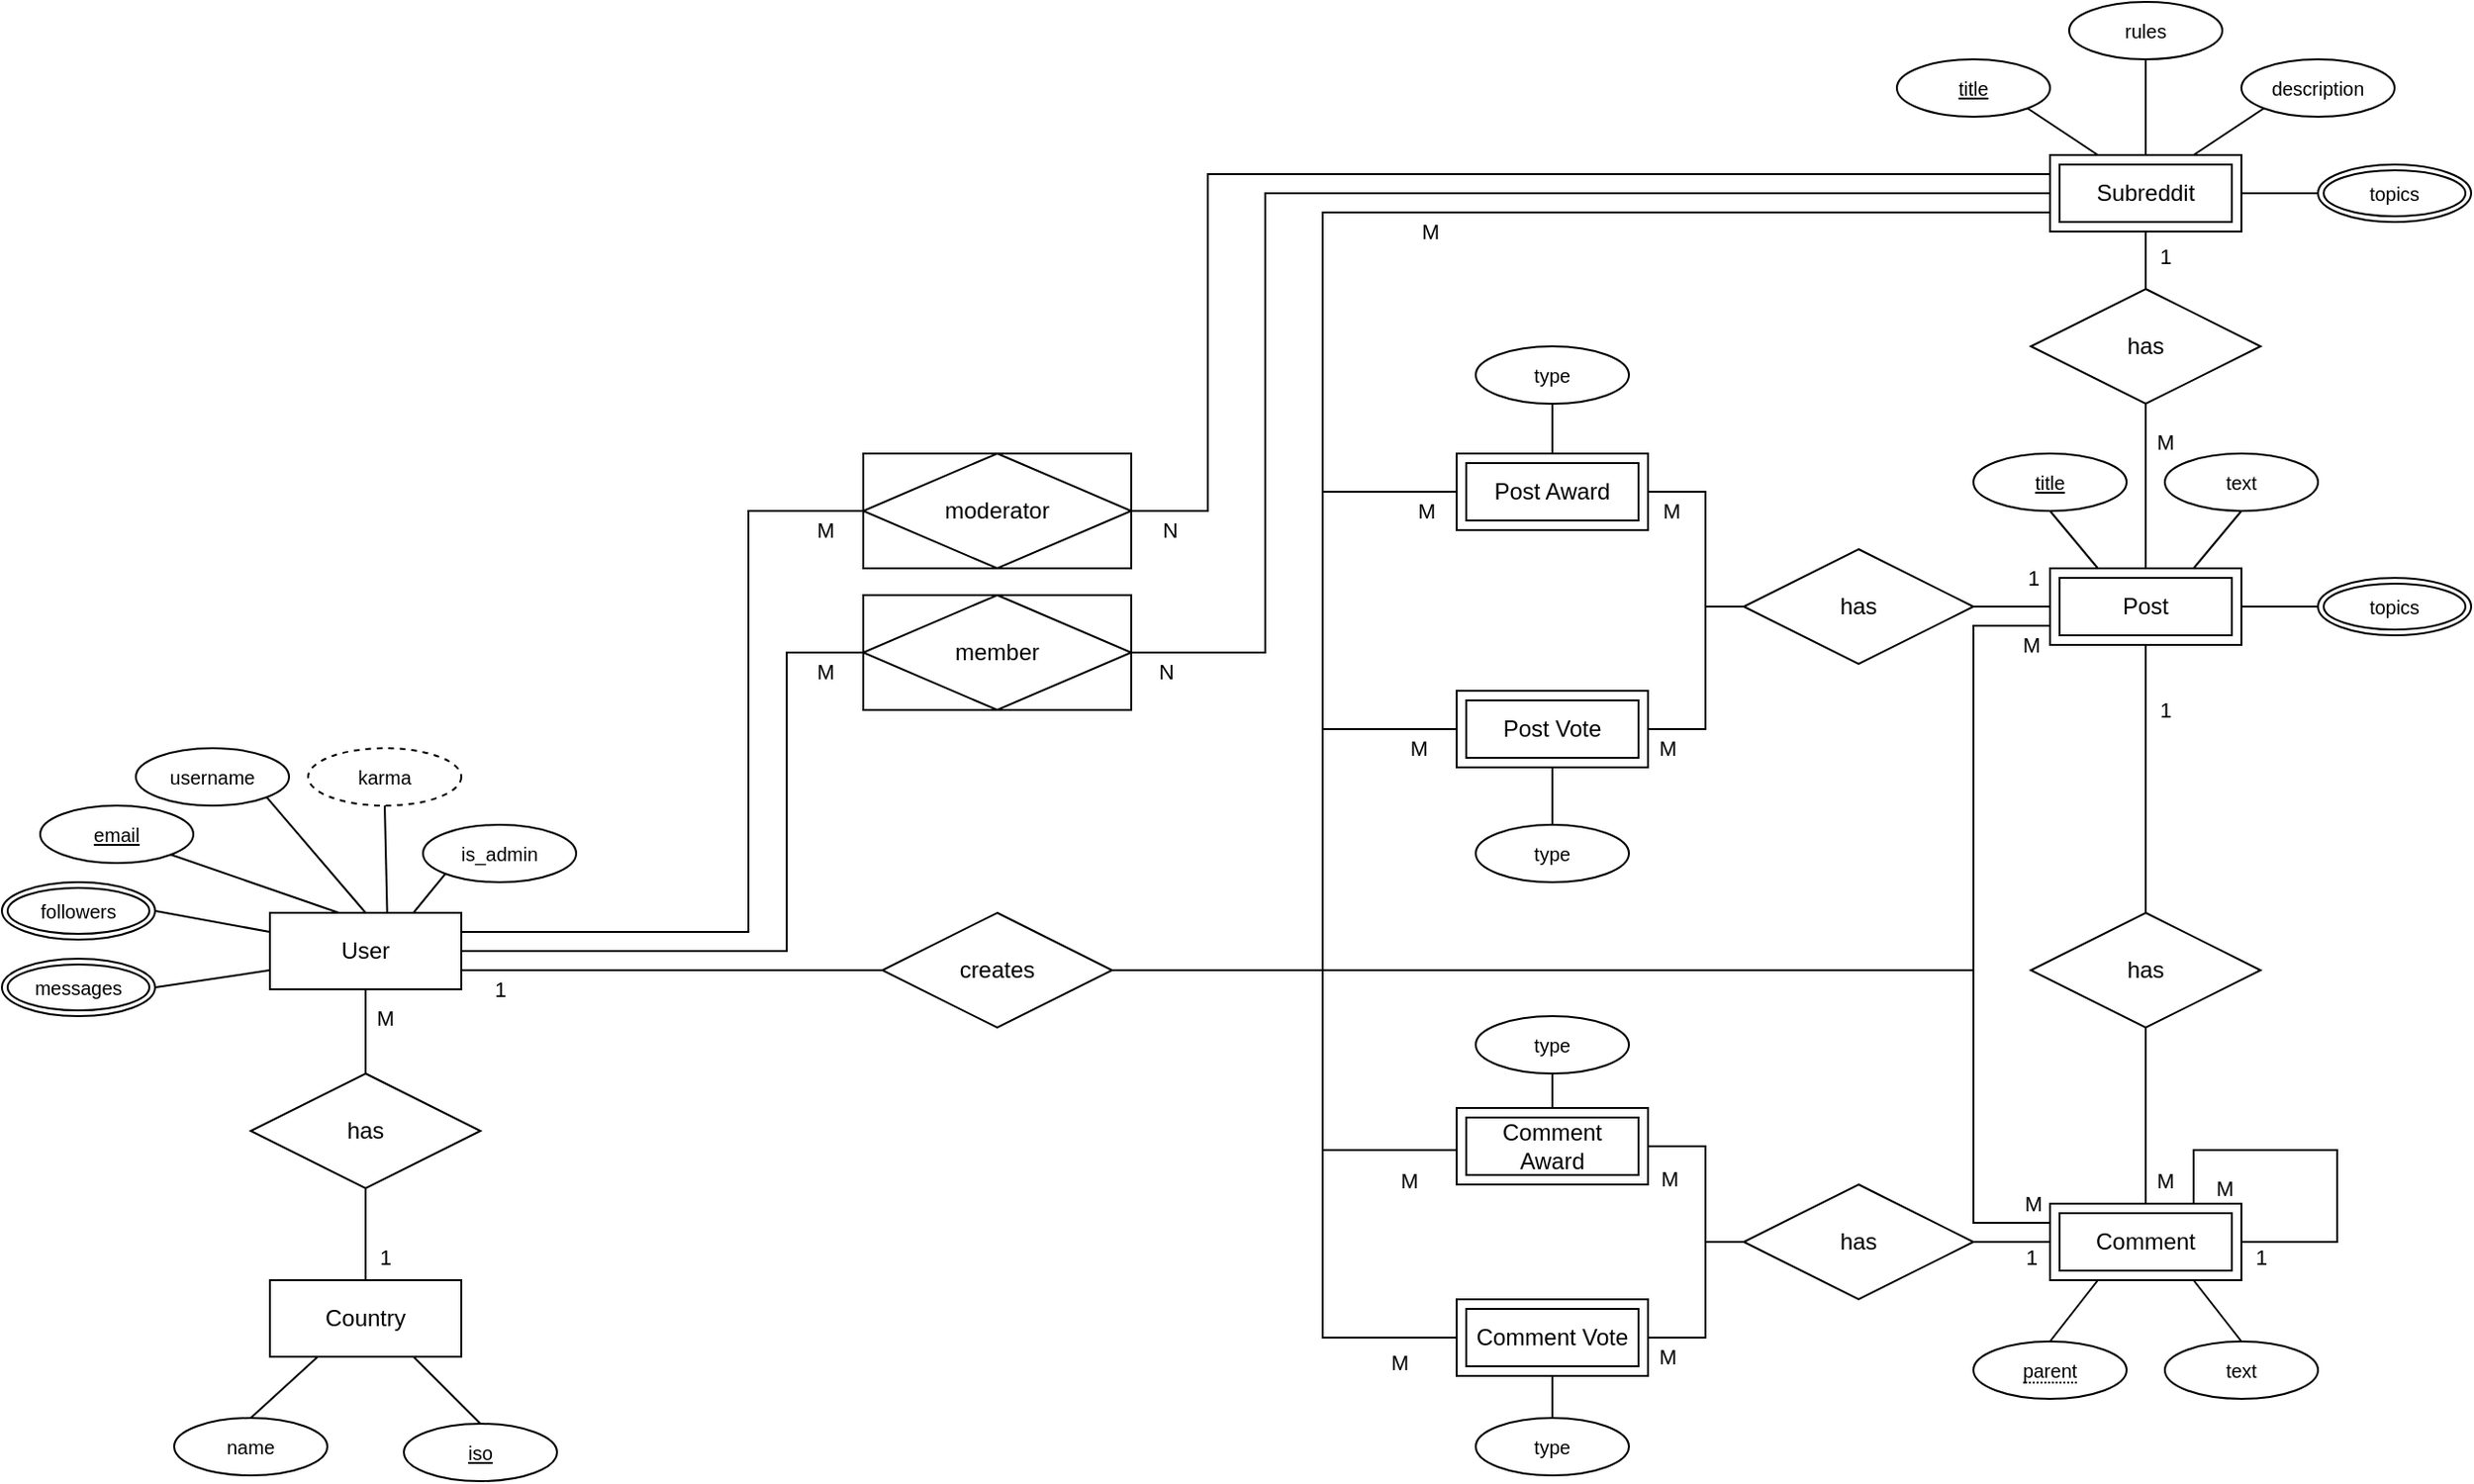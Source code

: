 <mxfile version="24.9.2">
  <diagram name="Page-1" id="kqgyd1lwkAWvsz2g3kPK">
    <mxGraphModel grid="1" page="1" gridSize="10" guides="1" tooltips="1" connect="1" arrows="1" fold="1" pageScale="1" pageWidth="850" pageHeight="1100" math="0" shadow="0">
      <root>
        <mxCell id="0" />
        <mxCell id="1" parent="0" />
        <mxCell id="3T2Dmv6GAxnCzhkbNNIt-1" value="&lt;font style=&quot;font-size: 10px;&quot;&gt;email&lt;/font&gt;" style="ellipse;whiteSpace=wrap;html=1;align=center;fontStyle=4;" vertex="1" parent="1">
          <mxGeometry x="-255" y="550" width="80" height="30" as="geometry" />
        </mxCell>
        <mxCell id="3T2Dmv6GAxnCzhkbNNIt-2" value="&lt;font style=&quot;font-size: 10px;&quot;&gt;username&lt;/font&gt;" style="ellipse;whiteSpace=wrap;html=1;align=center;" vertex="1" parent="1">
          <mxGeometry x="-205" y="520" width="80" height="30" as="geometry" />
        </mxCell>
        <mxCell id="3T2Dmv6GAxnCzhkbNNIt-3" value="&lt;font style=&quot;font-size: 10px;&quot;&gt;followers&lt;/font&gt;" style="ellipse;shape=doubleEllipse;margin=3;whiteSpace=wrap;html=1;align=center;" vertex="1" parent="1">
          <mxGeometry x="-275" y="590" width="80" height="30" as="geometry" />
        </mxCell>
        <mxCell id="3T2Dmv6GAxnCzhkbNNIt-4" value="&lt;font style=&quot;font-size: 10px;&quot;&gt;messages&lt;/font&gt;" style="ellipse;shape=doubleEllipse;margin=3;whiteSpace=wrap;html=1;align=center;" vertex="1" parent="1">
          <mxGeometry x="-275" y="630" width="80" height="30" as="geometry" />
        </mxCell>
        <mxCell id="3T2Dmv6GAxnCzhkbNNIt-5" style="edgeStyle=orthogonalEdgeStyle;rounded=0;orthogonalLoop=1;jettySize=auto;html=1;exitX=1;exitY=0.75;exitDx=0;exitDy=0;entryX=0;entryY=0.5;entryDx=0;entryDy=0;endArrow=none;endFill=0;" edge="1" parent="1" source="3T2Dmv6GAxnCzhkbNNIt-11" target="3T2Dmv6GAxnCzhkbNNIt-57">
          <mxGeometry relative="1" as="geometry" />
        </mxCell>
        <mxCell id="3T2Dmv6GAxnCzhkbNNIt-6" value="1" style="edgeLabel;html=1;align=center;verticalAlign=middle;resizable=0;points=[];" connectable="0" vertex="1" parent="3T2Dmv6GAxnCzhkbNNIt-5">
          <mxGeometry x="-0.367" y="2" relative="1" as="geometry">
            <mxPoint x="-50" y="12" as="offset" />
          </mxGeometry>
        </mxCell>
        <mxCell id="3T2Dmv6GAxnCzhkbNNIt-7" style="edgeStyle=orthogonalEdgeStyle;rounded=0;orthogonalLoop=1;jettySize=auto;html=1;entryX=0;entryY=0.5;entryDx=0;entryDy=0;endArrow=none;endFill=0;exitX=1;exitY=0.5;exitDx=0;exitDy=0;" edge="1" parent="1" source="3T2Dmv6GAxnCzhkbNNIt-11" target="3T2Dmv6GAxnCzhkbNNIt-39">
          <mxGeometry relative="1" as="geometry">
            <mxPoint x="5" y="626" as="sourcePoint" />
            <Array as="points">
              <mxPoint x="135" y="626" />
              <mxPoint x="135" y="470" />
            </Array>
          </mxGeometry>
        </mxCell>
        <mxCell id="3T2Dmv6GAxnCzhkbNNIt-8" value="М" style="edgeLabel;html=1;align=center;verticalAlign=middle;resizable=0;points=[];" connectable="0" vertex="1" parent="3T2Dmv6GAxnCzhkbNNIt-7">
          <mxGeometry x="0.881" y="1" relative="1" as="geometry">
            <mxPoint x="2" y="11" as="offset" />
          </mxGeometry>
        </mxCell>
        <mxCell id="3T2Dmv6GAxnCzhkbNNIt-9" style="edgeStyle=orthogonalEdgeStyle;rounded=0;orthogonalLoop=1;jettySize=auto;html=1;entryX=0;entryY=0.5;entryDx=0;entryDy=0;exitX=1;exitY=0.25;exitDx=0;exitDy=0;endArrow=none;endFill=0;" edge="1" parent="1" source="3T2Dmv6GAxnCzhkbNNIt-11" target="3T2Dmv6GAxnCzhkbNNIt-63">
          <mxGeometry relative="1" as="geometry">
            <mxPoint x="-5" y="620" as="sourcePoint" />
            <Array as="points">
              <mxPoint x="115" y="616" />
              <mxPoint x="115" y="396" />
            </Array>
          </mxGeometry>
        </mxCell>
        <mxCell id="3T2Dmv6GAxnCzhkbNNIt-10" value="М" style="edgeLabel;html=1;align=center;verticalAlign=middle;resizable=0;points=[];" connectable="0" vertex="1" parent="3T2Dmv6GAxnCzhkbNNIt-9">
          <mxGeometry x="0.886" y="3" relative="1" as="geometry">
            <mxPoint x="4" y="13" as="offset" />
          </mxGeometry>
        </mxCell>
        <mxCell id="3T2Dmv6GAxnCzhkbNNIt-11" value="User" style="whiteSpace=wrap;html=1;align=center;" vertex="1" parent="1">
          <mxGeometry x="-135" y="606" width="100" height="40" as="geometry" />
        </mxCell>
        <mxCell id="3T2Dmv6GAxnCzhkbNNIt-12" value="Subreddit" style="shape=ext;margin=3;double=1;whiteSpace=wrap;html=1;align=center;" vertex="1" parent="1">
          <mxGeometry x="795" y="210" width="100" height="40" as="geometry" />
        </mxCell>
        <mxCell id="3T2Dmv6GAxnCzhkbNNIt-13" style="edgeStyle=orthogonalEdgeStyle;rounded=0;orthogonalLoop=1;jettySize=auto;html=1;exitX=0.5;exitY=0;exitDx=0;exitDy=0;entryX=0.5;entryY=1;entryDx=0;entryDy=0;endArrow=none;endFill=0;" edge="1" parent="1" source="3T2Dmv6GAxnCzhkbNNIt-60" target="3T2Dmv6GAxnCzhkbNNIt-12">
          <mxGeometry relative="1" as="geometry" />
        </mxCell>
        <mxCell id="3T2Dmv6GAxnCzhkbNNIt-14" value="1" style="edgeLabel;html=1;align=center;verticalAlign=middle;resizable=0;points=[];" connectable="0" vertex="1" parent="3T2Dmv6GAxnCzhkbNNIt-13">
          <mxGeometry x="0.177" y="-1" relative="1" as="geometry">
            <mxPoint x="9" as="offset" />
          </mxGeometry>
        </mxCell>
        <mxCell id="3T2Dmv6GAxnCzhkbNNIt-15" value="Post" style="shape=ext;margin=3;double=1;whiteSpace=wrap;html=1;align=center;" vertex="1" parent="1">
          <mxGeometry x="795" y="426" width="100" height="40" as="geometry" />
        </mxCell>
        <mxCell id="3T2Dmv6GAxnCzhkbNNIt-16" style="edgeStyle=orthogonalEdgeStyle;rounded=0;orthogonalLoop=1;jettySize=auto;html=1;exitX=0.5;exitY=0;exitDx=0;exitDy=0;entryX=0.5;entryY=1;entryDx=0;entryDy=0;endArrow=none;endFill=0;" edge="1" parent="1" source="3T2Dmv6GAxnCzhkbNNIt-42" target="3T2Dmv6GAxnCzhkbNNIt-15">
          <mxGeometry relative="1" as="geometry" />
        </mxCell>
        <mxCell id="3T2Dmv6GAxnCzhkbNNIt-17" value="1" style="edgeLabel;html=1;align=center;verticalAlign=middle;resizable=0;points=[];" connectable="0" vertex="1" parent="3T2Dmv6GAxnCzhkbNNIt-16">
          <mxGeometry x="0.156" y="-2" relative="1" as="geometry">
            <mxPoint x="8" y="-25" as="offset" />
          </mxGeometry>
        </mxCell>
        <mxCell id="3T2Dmv6GAxnCzhkbNNIt-18" value="Comment" style="shape=ext;margin=3;double=1;whiteSpace=wrap;html=1;align=center;" vertex="1" parent="1">
          <mxGeometry x="795" y="758" width="100" height="40" as="geometry" />
        </mxCell>
        <mxCell id="3T2Dmv6GAxnCzhkbNNIt-19" value="" style="endArrow=none;html=1;rounded=0;exitX=1;exitY=1;exitDx=0;exitDy=0;entryX=0.5;entryY=0;entryDx=0;entryDy=0;" edge="1" parent="1" source="3T2Dmv6GAxnCzhkbNNIt-2" target="3T2Dmv6GAxnCzhkbNNIt-11">
          <mxGeometry relative="1" as="geometry">
            <mxPoint x="-295" y="630" as="sourcePoint" />
            <mxPoint x="-135" y="630" as="targetPoint" />
          </mxGeometry>
        </mxCell>
        <mxCell id="3T2Dmv6GAxnCzhkbNNIt-20" value="" style="endArrow=none;html=1;rounded=0;exitX=1;exitY=1;exitDx=0;exitDy=0;entryX=0.36;entryY=0;entryDx=0;entryDy=0;entryPerimeter=0;" edge="1" parent="1" source="3T2Dmv6GAxnCzhkbNNIt-1" target="3T2Dmv6GAxnCzhkbNNIt-11">
          <mxGeometry relative="1" as="geometry">
            <mxPoint x="-315" y="690" as="sourcePoint" />
            <mxPoint x="-155" y="690" as="targetPoint" />
          </mxGeometry>
        </mxCell>
        <mxCell id="3T2Dmv6GAxnCzhkbNNIt-21" value="" style="endArrow=none;html=1;rounded=0;exitX=0.5;exitY=1;exitDx=0;exitDy=0;entryX=0.613;entryY=0.012;entryDx=0;entryDy=0;entryPerimeter=0;" edge="1" parent="1" source="3T2Dmv6GAxnCzhkbNNIt-98" target="3T2Dmv6GAxnCzhkbNNIt-11">
          <mxGeometry relative="1" as="geometry">
            <mxPoint x="-13.776" y="535.419" as="sourcePoint" />
            <mxPoint x="-185" y="730" as="targetPoint" />
          </mxGeometry>
        </mxCell>
        <mxCell id="3T2Dmv6GAxnCzhkbNNIt-22" value="" style="endArrow=none;html=1;rounded=0;exitX=1;exitY=0.5;exitDx=0;exitDy=0;entryX=0;entryY=0.75;entryDx=0;entryDy=0;" edge="1" parent="1" source="3T2Dmv6GAxnCzhkbNNIt-4" target="3T2Dmv6GAxnCzhkbNNIt-11">
          <mxGeometry relative="1" as="geometry">
            <mxPoint x="-455" y="710" as="sourcePoint" />
            <mxPoint x="-295" y="710" as="targetPoint" />
          </mxGeometry>
        </mxCell>
        <mxCell id="3T2Dmv6GAxnCzhkbNNIt-23" value="" style="endArrow=none;html=1;rounded=0;exitX=0;exitY=0.25;exitDx=0;exitDy=0;entryX=1;entryY=0.5;entryDx=0;entryDy=0;" edge="1" parent="1" source="3T2Dmv6GAxnCzhkbNNIt-11" target="3T2Dmv6GAxnCzhkbNNIt-3">
          <mxGeometry relative="1" as="geometry">
            <mxPoint x="-345" y="805" as="sourcePoint" />
            <mxPoint x="-185" y="805" as="targetPoint" />
          </mxGeometry>
        </mxCell>
        <mxCell id="3T2Dmv6GAxnCzhkbNNIt-24" value="&lt;font style=&quot;font-size: 10px;&quot;&gt;&lt;u&gt;title&lt;/u&gt;&lt;/font&gt;" style="ellipse;whiteSpace=wrap;html=1;align=center;" vertex="1" parent="1">
          <mxGeometry x="715" y="160" width="80" height="30" as="geometry" />
        </mxCell>
        <mxCell id="3T2Dmv6GAxnCzhkbNNIt-25" value="" style="endArrow=none;html=1;rounded=0;exitX=1;exitY=1;exitDx=0;exitDy=0;entryX=0.25;entryY=0;entryDx=0;entryDy=0;" edge="1" parent="1" source="3T2Dmv6GAxnCzhkbNNIt-24" target="3T2Dmv6GAxnCzhkbNNIt-12">
          <mxGeometry relative="1" as="geometry">
            <mxPoint x="605" y="420" as="sourcePoint" />
            <mxPoint x="765" y="420" as="targetPoint" />
          </mxGeometry>
        </mxCell>
        <mxCell id="3T2Dmv6GAxnCzhkbNNIt-26" value="&lt;font style=&quot;font-size: 10px;&quot;&gt;description&lt;/font&gt;" style="ellipse;whiteSpace=wrap;html=1;align=center;" vertex="1" parent="1">
          <mxGeometry x="895" y="160" width="80" height="30" as="geometry" />
        </mxCell>
        <mxCell id="3T2Dmv6GAxnCzhkbNNIt-27" value="" style="endArrow=none;html=1;rounded=0;exitX=0;exitY=1;exitDx=0;exitDy=0;entryX=0.75;entryY=0;entryDx=0;entryDy=0;" edge="1" parent="1" source="3T2Dmv6GAxnCzhkbNNIt-26" target="3T2Dmv6GAxnCzhkbNNIt-12">
          <mxGeometry relative="1" as="geometry">
            <mxPoint x="605" y="420" as="sourcePoint" />
            <mxPoint x="865" y="200" as="targetPoint" />
          </mxGeometry>
        </mxCell>
        <mxCell id="3T2Dmv6GAxnCzhkbNNIt-28" value="&lt;font style=&quot;font-size: 10px;&quot;&gt;rules&lt;/font&gt;" style="ellipse;whiteSpace=wrap;html=1;align=center;" vertex="1" parent="1">
          <mxGeometry x="805" y="130" width="80" height="30" as="geometry" />
        </mxCell>
        <mxCell id="3T2Dmv6GAxnCzhkbNNIt-29" value="" style="endArrow=none;html=1;rounded=0;exitX=0.5;exitY=1;exitDx=0;exitDy=0;entryX=0.5;entryY=0;entryDx=0;entryDy=0;" edge="1" parent="1" source="3T2Dmv6GAxnCzhkbNNIt-28" target="3T2Dmv6GAxnCzhkbNNIt-12">
          <mxGeometry relative="1" as="geometry">
            <mxPoint x="605" y="420" as="sourcePoint" />
            <mxPoint x="765" y="420" as="targetPoint" />
          </mxGeometry>
        </mxCell>
        <mxCell id="3T2Dmv6GAxnCzhkbNNIt-30" value="&lt;font style=&quot;font-size: 10px;&quot;&gt;topics&lt;/font&gt;" style="ellipse;shape=doubleEllipse;margin=3;whiteSpace=wrap;html=1;align=center;" vertex="1" parent="1">
          <mxGeometry x="935" y="215" width="80" height="30" as="geometry" />
        </mxCell>
        <mxCell id="3T2Dmv6GAxnCzhkbNNIt-31" value="" style="endArrow=none;html=1;rounded=0;exitX=0;exitY=0.5;exitDx=0;exitDy=0;entryX=1;entryY=0.5;entryDx=0;entryDy=0;" edge="1" parent="1" source="3T2Dmv6GAxnCzhkbNNIt-30" target="3T2Dmv6GAxnCzhkbNNIt-12">
          <mxGeometry relative="1" as="geometry">
            <mxPoint x="925" y="140" as="sourcePoint" />
            <mxPoint x="880" y="220" as="targetPoint" />
          </mxGeometry>
        </mxCell>
        <mxCell id="3T2Dmv6GAxnCzhkbNNIt-32" value="&lt;font style=&quot;font-size: 10px;&quot;&gt;topics&lt;/font&gt;" style="ellipse;shape=doubleEllipse;margin=3;whiteSpace=wrap;html=1;align=center;" vertex="1" parent="1">
          <mxGeometry x="935" y="431" width="80" height="30" as="geometry" />
        </mxCell>
        <mxCell id="3T2Dmv6GAxnCzhkbNNIt-33" value="&lt;font style=&quot;font-size: 10px;&quot;&gt;&lt;u&gt;title&lt;/u&gt;&lt;/font&gt;" style="ellipse;whiteSpace=wrap;html=1;align=center;" vertex="1" parent="1">
          <mxGeometry x="755" y="366" width="80" height="30" as="geometry" />
        </mxCell>
        <mxCell id="3T2Dmv6GAxnCzhkbNNIt-34" value="&lt;font style=&quot;font-size: 10px;&quot;&gt;text&lt;/font&gt;" style="ellipse;whiteSpace=wrap;html=1;align=center;" vertex="1" parent="1">
          <mxGeometry x="855" y="366" width="80" height="30" as="geometry" />
        </mxCell>
        <mxCell id="3T2Dmv6GAxnCzhkbNNIt-35" value="" style="endArrow=none;html=1;rounded=0;exitX=0.25;exitY=0;exitDx=0;exitDy=0;entryX=0.5;entryY=1;entryDx=0;entryDy=0;" edge="1" parent="1" source="3T2Dmv6GAxnCzhkbNNIt-15" target="3T2Dmv6GAxnCzhkbNNIt-33">
          <mxGeometry relative="1" as="geometry">
            <mxPoint x="355" y="340" as="sourcePoint" />
            <mxPoint x="785" y="410" as="targetPoint" />
          </mxGeometry>
        </mxCell>
        <mxCell id="3T2Dmv6GAxnCzhkbNNIt-36" value="" style="endArrow=none;html=1;rounded=0;exitX=0.5;exitY=1;exitDx=0;exitDy=0;entryX=0.75;entryY=0;entryDx=0;entryDy=0;" edge="1" parent="1" source="3T2Dmv6GAxnCzhkbNNIt-34" target="3T2Dmv6GAxnCzhkbNNIt-15">
          <mxGeometry relative="1" as="geometry">
            <mxPoint x="635" y="430" as="sourcePoint" />
            <mxPoint x="1005" y="460" as="targetPoint" />
          </mxGeometry>
        </mxCell>
        <mxCell id="3T2Dmv6GAxnCzhkbNNIt-37" style="edgeStyle=orthogonalEdgeStyle;rounded=0;orthogonalLoop=1;jettySize=auto;html=1;exitX=1;exitY=0.5;exitDx=0;exitDy=0;entryX=0;entryY=0.5;entryDx=0;entryDy=0;endArrow=none;endFill=0;" edge="1" parent="1" source="3T2Dmv6GAxnCzhkbNNIt-39" target="3T2Dmv6GAxnCzhkbNNIt-12">
          <mxGeometry relative="1" as="geometry">
            <Array as="points">
              <mxPoint x="385" y="470" />
              <mxPoint x="385" y="230" />
            </Array>
          </mxGeometry>
        </mxCell>
        <mxCell id="3T2Dmv6GAxnCzhkbNNIt-38" value="N" style="edgeLabel;html=1;align=center;verticalAlign=middle;resizable=0;points=[];" connectable="0" vertex="1" parent="3T2Dmv6GAxnCzhkbNNIt-37">
          <mxGeometry x="-0.951" y="2" relative="1" as="geometry">
            <mxPoint y="12" as="offset" />
          </mxGeometry>
        </mxCell>
        <mxCell id="3T2Dmv6GAxnCzhkbNNIt-39" value="member" style="shape=associativeEntity;whiteSpace=wrap;html=1;align=center;" vertex="1" parent="1">
          <mxGeometry x="175" y="440" width="140" height="60" as="geometry" />
        </mxCell>
        <mxCell id="3T2Dmv6GAxnCzhkbNNIt-40" style="edgeStyle=orthogonalEdgeStyle;rounded=0;orthogonalLoop=1;jettySize=auto;html=1;exitX=0.5;exitY=1;exitDx=0;exitDy=0;entryX=0.5;entryY=0;entryDx=0;entryDy=0;endArrow=none;endFill=0;" edge="1" parent="1" source="3T2Dmv6GAxnCzhkbNNIt-42" target="3T2Dmv6GAxnCzhkbNNIt-18">
          <mxGeometry relative="1" as="geometry" />
        </mxCell>
        <mxCell id="3T2Dmv6GAxnCzhkbNNIt-41" value="M" style="edgeLabel;html=1;align=center;verticalAlign=middle;resizable=0;points=[];" connectable="0" vertex="1" parent="3T2Dmv6GAxnCzhkbNNIt-40">
          <mxGeometry x="-0.075" y="-1" relative="1" as="geometry">
            <mxPoint x="11" y="37" as="offset" />
          </mxGeometry>
        </mxCell>
        <mxCell id="3T2Dmv6GAxnCzhkbNNIt-42" value="has" style="shape=rhombus;perimeter=rhombusPerimeter;whiteSpace=wrap;html=1;align=center;" vertex="1" parent="1">
          <mxGeometry x="785" y="606" width="120" height="60" as="geometry" />
        </mxCell>
        <mxCell id="3T2Dmv6GAxnCzhkbNNIt-43" style="edgeStyle=orthogonalEdgeStyle;rounded=0;orthogonalLoop=1;jettySize=auto;html=1;exitX=1;exitY=0.5;exitDx=0;exitDy=0;entryX=0;entryY=0.75;entryDx=0;entryDy=0;endArrow=none;endFill=0;" edge="1" parent="1" source="3T2Dmv6GAxnCzhkbNNIt-57" target="3T2Dmv6GAxnCzhkbNNIt-15">
          <mxGeometry relative="1" as="geometry">
            <mxPoint x="605" y="636" as="sourcePoint" />
            <Array as="points">
              <mxPoint x="755" y="636" />
              <mxPoint x="755" y="456" />
            </Array>
          </mxGeometry>
        </mxCell>
        <mxCell id="3T2Dmv6GAxnCzhkbNNIt-44" value="М" style="edgeLabel;html=1;align=center;verticalAlign=middle;resizable=0;points=[];" connectable="0" vertex="1" parent="3T2Dmv6GAxnCzhkbNNIt-43">
          <mxGeometry x="0.935" y="1" relative="1" as="geometry">
            <mxPoint x="12" y="11" as="offset" />
          </mxGeometry>
        </mxCell>
        <mxCell id="3T2Dmv6GAxnCzhkbNNIt-45" style="edgeStyle=orthogonalEdgeStyle;rounded=0;orthogonalLoop=1;jettySize=auto;html=1;exitX=1;exitY=0.5;exitDx=0;exitDy=0;entryX=0;entryY=0.75;entryDx=0;entryDy=0;endArrow=none;endFill=0;" edge="1" parent="1" source="3T2Dmv6GAxnCzhkbNNIt-57" target="3T2Dmv6GAxnCzhkbNNIt-12">
          <mxGeometry relative="1" as="geometry">
            <Array as="points">
              <mxPoint x="415" y="636" />
              <mxPoint x="415" y="240" />
            </Array>
          </mxGeometry>
        </mxCell>
        <mxCell id="3T2Dmv6GAxnCzhkbNNIt-46" value="М" style="edgeLabel;html=1;align=center;verticalAlign=middle;resizable=0;points=[];" connectable="0" vertex="1" parent="3T2Dmv6GAxnCzhkbNNIt-45">
          <mxGeometry x="0.269" y="-1" relative="1" as="geometry">
            <mxPoint y="9" as="offset" />
          </mxGeometry>
        </mxCell>
        <mxCell id="3T2Dmv6GAxnCzhkbNNIt-47" style="edgeStyle=orthogonalEdgeStyle;rounded=0;orthogonalLoop=1;jettySize=auto;html=1;exitX=1;exitY=0.5;exitDx=0;exitDy=0;entryX=0;entryY=0.5;entryDx=0;entryDy=0;endArrow=none;endFill=0;" edge="1" parent="1" source="3T2Dmv6GAxnCzhkbNNIt-57" target="3T2Dmv6GAxnCzhkbNNIt-66">
          <mxGeometry relative="1" as="geometry">
            <Array as="points">
              <mxPoint x="415" y="636" />
              <mxPoint x="415" y="510" />
            </Array>
          </mxGeometry>
        </mxCell>
        <mxCell id="3T2Dmv6GAxnCzhkbNNIt-48" value="M" style="edgeLabel;html=1;align=center;verticalAlign=middle;resizable=0;points=[];" connectable="0" vertex="1" parent="3T2Dmv6GAxnCzhkbNNIt-47">
          <mxGeometry x="0.851" y="2" relative="1" as="geometry">
            <mxPoint x="3" y="12" as="offset" />
          </mxGeometry>
        </mxCell>
        <mxCell id="3T2Dmv6GAxnCzhkbNNIt-49" style="edgeStyle=orthogonalEdgeStyle;rounded=0;orthogonalLoop=1;jettySize=auto;html=1;exitX=1;exitY=0.5;exitDx=0;exitDy=0;entryX=0;entryY=0.5;entryDx=0;entryDy=0;endArrow=none;endFill=0;" edge="1" parent="1" source="3T2Dmv6GAxnCzhkbNNIt-57" target="3T2Dmv6GAxnCzhkbNNIt-72">
          <mxGeometry relative="1" as="geometry">
            <Array as="points">
              <mxPoint x="415" y="636" />
              <mxPoint x="415" y="386" />
            </Array>
          </mxGeometry>
        </mxCell>
        <mxCell id="3T2Dmv6GAxnCzhkbNNIt-50" value="М" style="edgeLabel;html=1;align=center;verticalAlign=middle;resizable=0;points=[];" connectable="0" vertex="1" parent="3T2Dmv6GAxnCzhkbNNIt-49">
          <mxGeometry x="0.926" y="-2" relative="1" as="geometry">
            <mxPoint y="8" as="offset" />
          </mxGeometry>
        </mxCell>
        <mxCell id="3T2Dmv6GAxnCzhkbNNIt-51" style="edgeStyle=orthogonalEdgeStyle;rounded=0;orthogonalLoop=1;jettySize=auto;html=1;exitX=1;exitY=0.5;exitDx=0;exitDy=0;entryX=0;entryY=0.5;entryDx=0;entryDy=0;endArrow=none;endFill=0;" edge="1" parent="1" source="3T2Dmv6GAxnCzhkbNNIt-57" target="3T2Dmv6GAxnCzhkbNNIt-75">
          <mxGeometry relative="1" as="geometry">
            <Array as="points">
              <mxPoint x="415" y="636" />
              <mxPoint x="415" y="730" />
            </Array>
          </mxGeometry>
        </mxCell>
        <mxCell id="3T2Dmv6GAxnCzhkbNNIt-52" value="M" style="edgeLabel;html=1;align=center;verticalAlign=middle;resizable=0;points=[];" connectable="0" vertex="1" parent="3T2Dmv6GAxnCzhkbNNIt-51">
          <mxGeometry x="0.8" y="1" relative="1" as="geometry">
            <mxPoint y="17" as="offset" />
          </mxGeometry>
        </mxCell>
        <mxCell id="3T2Dmv6GAxnCzhkbNNIt-53" style="edgeStyle=orthogonalEdgeStyle;rounded=0;orthogonalLoop=1;jettySize=auto;html=1;exitX=1;exitY=0.5;exitDx=0;exitDy=0;entryX=0;entryY=0.5;entryDx=0;entryDy=0;endArrow=none;endFill=0;" edge="1" parent="1" source="3T2Dmv6GAxnCzhkbNNIt-57" target="3T2Dmv6GAxnCzhkbNNIt-69">
          <mxGeometry relative="1" as="geometry">
            <Array as="points">
              <mxPoint x="415" y="636" />
              <mxPoint x="415" y="828" />
            </Array>
          </mxGeometry>
        </mxCell>
        <mxCell id="3T2Dmv6GAxnCzhkbNNIt-54" value="M" style="edgeLabel;html=1;align=center;verticalAlign=middle;resizable=0;points=[];" connectable="0" vertex="1" parent="3T2Dmv6GAxnCzhkbNNIt-53">
          <mxGeometry x="0.818" y="-3" relative="1" as="geometry">
            <mxPoint x="4" y="10" as="offset" />
          </mxGeometry>
        </mxCell>
        <mxCell id="3T2Dmv6GAxnCzhkbNNIt-55" style="edgeStyle=orthogonalEdgeStyle;rounded=0;orthogonalLoop=1;jettySize=auto;html=1;exitX=1;exitY=0.5;exitDx=0;exitDy=0;entryX=0;entryY=0.25;entryDx=0;entryDy=0;endArrow=none;endFill=0;" edge="1" parent="1" source="3T2Dmv6GAxnCzhkbNNIt-57" target="3T2Dmv6GAxnCzhkbNNIt-18">
          <mxGeometry relative="1" as="geometry">
            <Array as="points">
              <mxPoint x="755" y="636" />
              <mxPoint x="755" y="768" />
            </Array>
          </mxGeometry>
        </mxCell>
        <mxCell id="3T2Dmv6GAxnCzhkbNNIt-56" value="М" style="edgeLabel;html=1;align=center;verticalAlign=middle;resizable=0;points=[];" connectable="0" vertex="1" parent="3T2Dmv6GAxnCzhkbNNIt-55">
          <mxGeometry x="0.957" y="2" relative="1" as="geometry">
            <mxPoint x="4" y="-8" as="offset" />
          </mxGeometry>
        </mxCell>
        <mxCell id="3T2Dmv6GAxnCzhkbNNIt-57" value="creates" style="shape=rhombus;perimeter=rhombusPerimeter;whiteSpace=wrap;html=1;align=center;" vertex="1" parent="1">
          <mxGeometry x="185" y="606" width="120" height="60" as="geometry" />
        </mxCell>
        <mxCell id="3T2Dmv6GAxnCzhkbNNIt-58" style="edgeStyle=orthogonalEdgeStyle;rounded=0;orthogonalLoop=1;jettySize=auto;html=1;exitX=0.5;exitY=1;exitDx=0;exitDy=0;entryX=0.5;entryY=0;entryDx=0;entryDy=0;endArrow=none;endFill=0;" edge="1" parent="1" source="3T2Dmv6GAxnCzhkbNNIt-60" target="3T2Dmv6GAxnCzhkbNNIt-15">
          <mxGeometry relative="1" as="geometry" />
        </mxCell>
        <mxCell id="3T2Dmv6GAxnCzhkbNNIt-59" value="M" style="edgeLabel;html=1;align=center;verticalAlign=middle;resizable=0;points=[];" connectable="0" vertex="1" parent="3T2Dmv6GAxnCzhkbNNIt-58">
          <mxGeometry x="-0.577" y="1" relative="1" as="geometry">
            <mxPoint x="9" y="2" as="offset" />
          </mxGeometry>
        </mxCell>
        <mxCell id="3T2Dmv6GAxnCzhkbNNIt-60" value="has" style="shape=rhombus;perimeter=rhombusPerimeter;whiteSpace=wrap;html=1;align=center;" vertex="1" parent="1">
          <mxGeometry x="785" y="280" width="120" height="60" as="geometry" />
        </mxCell>
        <mxCell id="3T2Dmv6GAxnCzhkbNNIt-61" style="edgeStyle=orthogonalEdgeStyle;rounded=0;orthogonalLoop=1;jettySize=auto;html=1;exitX=1;exitY=0.5;exitDx=0;exitDy=0;entryX=0;entryY=0.25;entryDx=0;entryDy=0;endArrow=none;endFill=0;" edge="1" parent="1" source="3T2Dmv6GAxnCzhkbNNIt-63" target="3T2Dmv6GAxnCzhkbNNIt-12">
          <mxGeometry relative="1" as="geometry">
            <Array as="points">
              <mxPoint x="355" y="396" />
              <mxPoint x="355" y="220" />
            </Array>
          </mxGeometry>
        </mxCell>
        <mxCell id="3T2Dmv6GAxnCzhkbNNIt-62" value="N" style="edgeLabel;html=1;align=center;verticalAlign=middle;resizable=0;points=[];" connectable="0" vertex="1" parent="3T2Dmv6GAxnCzhkbNNIt-61">
          <mxGeometry x="-0.911" y="-2" relative="1" as="geometry">
            <mxPoint x="-9" y="8" as="offset" />
          </mxGeometry>
        </mxCell>
        <mxCell id="3T2Dmv6GAxnCzhkbNNIt-63" value="moderator" style="shape=associativeEntity;whiteSpace=wrap;html=1;align=center;" vertex="1" parent="1">
          <mxGeometry x="175" y="366" width="140" height="60" as="geometry" />
        </mxCell>
        <mxCell id="3T2Dmv6GAxnCzhkbNNIt-64" style="edgeStyle=orthogonalEdgeStyle;rounded=0;orthogonalLoop=1;jettySize=auto;html=1;exitX=1;exitY=0.5;exitDx=0;exitDy=0;entryX=0;entryY=0.5;entryDx=0;entryDy=0;endArrow=none;endFill=0;" edge="1" parent="1" source="3T2Dmv6GAxnCzhkbNNIt-66" target="3T2Dmv6GAxnCzhkbNNIt-85">
          <mxGeometry relative="1" as="geometry">
            <Array as="points">
              <mxPoint x="615" y="510" />
              <mxPoint x="615" y="446" />
            </Array>
          </mxGeometry>
        </mxCell>
        <mxCell id="3T2Dmv6GAxnCzhkbNNIt-65" value="M" style="edgeLabel;html=1;align=center;verticalAlign=middle;resizable=0;points=[];" connectable="0" vertex="1" parent="3T2Dmv6GAxnCzhkbNNIt-64">
          <mxGeometry x="-0.686" y="1" relative="1" as="geometry">
            <mxPoint x="-8" y="11" as="offset" />
          </mxGeometry>
        </mxCell>
        <mxCell id="3T2Dmv6GAxnCzhkbNNIt-66" value="Post Vote" style="shape=ext;margin=3;double=1;whiteSpace=wrap;html=1;align=center;" vertex="1" parent="1">
          <mxGeometry x="485" y="490" width="100" height="40" as="geometry" />
        </mxCell>
        <mxCell id="3T2Dmv6GAxnCzhkbNNIt-67" style="edgeStyle=orthogonalEdgeStyle;rounded=0;orthogonalLoop=1;jettySize=auto;html=1;exitX=1;exitY=0.5;exitDx=0;exitDy=0;endArrow=none;endFill=0;" edge="1" parent="1" source="3T2Dmv6GAxnCzhkbNNIt-69" target="3T2Dmv6GAxnCzhkbNNIt-78">
          <mxGeometry relative="1" as="geometry">
            <Array as="points">
              <mxPoint x="615" y="828" />
              <mxPoint x="615" y="778" />
            </Array>
          </mxGeometry>
        </mxCell>
        <mxCell id="3T2Dmv6GAxnCzhkbNNIt-68" value="M" style="edgeLabel;html=1;align=center;verticalAlign=middle;resizable=0;points=[];" connectable="0" vertex="1" parent="3T2Dmv6GAxnCzhkbNNIt-67">
          <mxGeometry x="-0.808" y="3" relative="1" as="geometry">
            <mxPoint y="13" as="offset" />
          </mxGeometry>
        </mxCell>
        <mxCell id="3T2Dmv6GAxnCzhkbNNIt-69" value="Comment Vote" style="shape=ext;margin=3;double=1;whiteSpace=wrap;html=1;align=center;" vertex="1" parent="1">
          <mxGeometry x="485" y="808" width="100" height="40" as="geometry" />
        </mxCell>
        <mxCell id="3T2Dmv6GAxnCzhkbNNIt-70" style="edgeStyle=orthogonalEdgeStyle;rounded=0;orthogonalLoop=1;jettySize=auto;html=1;exitX=1;exitY=0.5;exitDx=0;exitDy=0;entryX=0;entryY=0.5;entryDx=0;entryDy=0;endArrow=none;endFill=0;" edge="1" parent="1" source="3T2Dmv6GAxnCzhkbNNIt-72" target="3T2Dmv6GAxnCzhkbNNIt-85">
          <mxGeometry relative="1" as="geometry">
            <Array as="points">
              <mxPoint x="615" y="386" />
              <mxPoint x="615" y="446" />
            </Array>
          </mxGeometry>
        </mxCell>
        <mxCell id="3T2Dmv6GAxnCzhkbNNIt-71" value="M" style="edgeLabel;html=1;align=center;verticalAlign=middle;resizable=0;points=[];" connectable="0" vertex="1" parent="3T2Dmv6GAxnCzhkbNNIt-70">
          <mxGeometry x="-0.787" y="2" relative="1" as="geometry">
            <mxPoint y="12" as="offset" />
          </mxGeometry>
        </mxCell>
        <mxCell id="3T2Dmv6GAxnCzhkbNNIt-72" value="Post Award" style="shape=ext;margin=3;double=1;whiteSpace=wrap;html=1;align=center;" vertex="1" parent="1">
          <mxGeometry x="485" y="366" width="100" height="40" as="geometry" />
        </mxCell>
        <mxCell id="3T2Dmv6GAxnCzhkbNNIt-73" style="edgeStyle=orthogonalEdgeStyle;rounded=0;orthogonalLoop=1;jettySize=auto;html=1;exitX=1;exitY=0.5;exitDx=0;exitDy=0;entryX=0;entryY=0.5;entryDx=0;entryDy=0;endArrow=none;endFill=0;" edge="1" parent="1" source="3T2Dmv6GAxnCzhkbNNIt-75" target="3T2Dmv6GAxnCzhkbNNIt-78">
          <mxGeometry relative="1" as="geometry">
            <Array as="points">
              <mxPoint x="615" y="728" />
              <mxPoint x="615" y="778" />
            </Array>
          </mxGeometry>
        </mxCell>
        <mxCell id="3T2Dmv6GAxnCzhkbNNIt-74" value="M" style="edgeLabel;html=1;align=center;verticalAlign=middle;resizable=0;points=[];" connectable="0" vertex="1" parent="3T2Dmv6GAxnCzhkbNNIt-73">
          <mxGeometry x="-0.794" y="2" relative="1" as="geometry">
            <mxPoint y="19" as="offset" />
          </mxGeometry>
        </mxCell>
        <mxCell id="3T2Dmv6GAxnCzhkbNNIt-75" value="Comment Award" style="shape=ext;margin=3;double=1;whiteSpace=wrap;html=1;align=center;" vertex="1" parent="1">
          <mxGeometry x="485" y="708" width="100" height="40" as="geometry" />
        </mxCell>
        <mxCell id="3T2Dmv6GAxnCzhkbNNIt-76" style="edgeStyle=orthogonalEdgeStyle;rounded=0;orthogonalLoop=1;jettySize=auto;html=1;exitX=1;exitY=0.5;exitDx=0;exitDy=0;entryX=0;entryY=0.5;entryDx=0;entryDy=0;endArrow=none;endFill=0;" edge="1" parent="1" source="3T2Dmv6GAxnCzhkbNNIt-78" target="3T2Dmv6GAxnCzhkbNNIt-18">
          <mxGeometry relative="1" as="geometry" />
        </mxCell>
        <mxCell id="3T2Dmv6GAxnCzhkbNNIt-77" value="1" style="edgeLabel;html=1;align=center;verticalAlign=middle;resizable=0;points=[];" connectable="0" vertex="1" parent="3T2Dmv6GAxnCzhkbNNIt-76">
          <mxGeometry x="0.395" y="-2" relative="1" as="geometry">
            <mxPoint x="2" y="6" as="offset" />
          </mxGeometry>
        </mxCell>
        <mxCell id="3T2Dmv6GAxnCzhkbNNIt-78" value="has" style="shape=rhombus;perimeter=rhombusPerimeter;whiteSpace=wrap;html=1;align=center;" vertex="1" parent="1">
          <mxGeometry x="635" y="748" width="120" height="60" as="geometry" />
        </mxCell>
        <mxCell id="3T2Dmv6GAxnCzhkbNNIt-79" value="&lt;font style=&quot;font-size: 10px;&quot;&gt;type&lt;/font&gt;" style="ellipse;whiteSpace=wrap;html=1;align=center;" vertex="1" parent="1">
          <mxGeometry x="495" y="660" width="80" height="30" as="geometry" />
        </mxCell>
        <mxCell id="3T2Dmv6GAxnCzhkbNNIt-80" value="" style="endArrow=none;html=1;rounded=0;exitX=0.5;exitY=0;exitDx=0;exitDy=0;entryX=0.5;entryY=1;entryDx=0;entryDy=0;" edge="1" parent="1" source="3T2Dmv6GAxnCzhkbNNIt-75" target="3T2Dmv6GAxnCzhkbNNIt-79">
          <mxGeometry relative="1" as="geometry">
            <mxPoint x="415" y="620" as="sourcePoint" />
            <mxPoint x="575" y="620" as="targetPoint" />
          </mxGeometry>
        </mxCell>
        <mxCell id="3T2Dmv6GAxnCzhkbNNIt-81" value="&lt;font style=&quot;font-size: 10px;&quot;&gt;type&lt;/font&gt;" style="ellipse;whiteSpace=wrap;html=1;align=center;" vertex="1" parent="1">
          <mxGeometry x="495" y="870" width="80" height="30" as="geometry" />
        </mxCell>
        <mxCell id="3T2Dmv6GAxnCzhkbNNIt-82" value="" style="endArrow=none;html=1;rounded=0;exitX=0.5;exitY=1;exitDx=0;exitDy=0;entryX=0.5;entryY=0;entryDx=0;entryDy=0;" edge="1" parent="1" source="3T2Dmv6GAxnCzhkbNNIt-69" target="3T2Dmv6GAxnCzhkbNNIt-81">
          <mxGeometry relative="1" as="geometry">
            <mxPoint x="405" y="760" as="sourcePoint" />
            <mxPoint x="565" y="760" as="targetPoint" />
          </mxGeometry>
        </mxCell>
        <mxCell id="3T2Dmv6GAxnCzhkbNNIt-83" style="edgeStyle=orthogonalEdgeStyle;rounded=0;orthogonalLoop=1;jettySize=auto;html=1;exitX=1;exitY=0.5;exitDx=0;exitDy=0;entryX=0;entryY=0.5;entryDx=0;entryDy=0;endArrow=none;endFill=0;" edge="1" parent="1" source="3T2Dmv6GAxnCzhkbNNIt-85" target="3T2Dmv6GAxnCzhkbNNIt-15">
          <mxGeometry relative="1" as="geometry" />
        </mxCell>
        <mxCell id="3T2Dmv6GAxnCzhkbNNIt-84" value="1" style="edgeLabel;html=1;align=center;verticalAlign=middle;resizable=0;points=[];" connectable="0" vertex="1" parent="3T2Dmv6GAxnCzhkbNNIt-83">
          <mxGeometry x="-0.467" y="2" relative="1" as="geometry">
            <mxPoint x="20" y="-13" as="offset" />
          </mxGeometry>
        </mxCell>
        <mxCell id="3T2Dmv6GAxnCzhkbNNIt-85" value="has" style="shape=rhombus;perimeter=rhombusPerimeter;whiteSpace=wrap;html=1;align=center;" vertex="1" parent="1">
          <mxGeometry x="635" y="416" width="120" height="60" as="geometry" />
        </mxCell>
        <mxCell id="3T2Dmv6GAxnCzhkbNNIt-86" value="&lt;font style=&quot;font-size: 10px;&quot;&gt;type&lt;/font&gt;" style="ellipse;whiteSpace=wrap;html=1;align=center;" vertex="1" parent="1">
          <mxGeometry x="495" y="310" width="80" height="30" as="geometry" />
        </mxCell>
        <mxCell id="3T2Dmv6GAxnCzhkbNNIt-87" value="" style="endArrow=none;html=1;rounded=0;exitX=0.5;exitY=1;exitDx=0;exitDy=0;entryX=0.5;entryY=0;entryDx=0;entryDy=0;" edge="1" parent="1" source="3T2Dmv6GAxnCzhkbNNIt-86" target="3T2Dmv6GAxnCzhkbNNIt-72">
          <mxGeometry relative="1" as="geometry">
            <mxPoint x="435" y="510" as="sourcePoint" />
            <mxPoint x="595" y="510" as="targetPoint" />
          </mxGeometry>
        </mxCell>
        <mxCell id="3T2Dmv6GAxnCzhkbNNIt-88" value="&lt;font style=&quot;font-size: 10px;&quot;&gt;type&lt;/font&gt;" style="ellipse;whiteSpace=wrap;html=1;align=center;" vertex="1" parent="1">
          <mxGeometry x="495" y="560" width="80" height="30" as="geometry" />
        </mxCell>
        <mxCell id="3T2Dmv6GAxnCzhkbNNIt-89" value="" style="endArrow=none;html=1;rounded=0;exitX=0.5;exitY=0;exitDx=0;exitDy=0;entryX=0.5;entryY=1;entryDx=0;entryDy=0;" edge="1" parent="1" source="3T2Dmv6GAxnCzhkbNNIt-88" target="3T2Dmv6GAxnCzhkbNNIt-66">
          <mxGeometry relative="1" as="geometry">
            <mxPoint x="435" y="510" as="sourcePoint" />
            <mxPoint x="595" y="510" as="targetPoint" />
          </mxGeometry>
        </mxCell>
        <mxCell id="3T2Dmv6GAxnCzhkbNNIt-90" value="&lt;font style=&quot;font-size: 10px;&quot;&gt;text&lt;/font&gt;" style="ellipse;whiteSpace=wrap;html=1;align=center;" vertex="1" parent="1">
          <mxGeometry x="855" y="830" width="80" height="30" as="geometry" />
        </mxCell>
        <mxCell id="3T2Dmv6GAxnCzhkbNNIt-91" value="" style="endArrow=none;html=1;rounded=0;exitX=0.25;exitY=1;exitDx=0;exitDy=0;entryX=0.5;entryY=0;entryDx=0;entryDy=0;" edge="1" parent="1" source="3T2Dmv6GAxnCzhkbNNIt-18" target="3T2Dmv6GAxnCzhkbNNIt-97">
          <mxGeometry relative="1" as="geometry">
            <mxPoint x="505" y="820" as="sourcePoint" />
            <mxPoint x="795" y="830" as="targetPoint" />
          </mxGeometry>
        </mxCell>
        <mxCell id="3T2Dmv6GAxnCzhkbNNIt-92" value="" style="endArrow=none;html=1;rounded=0;exitX=0.5;exitY=0;exitDx=0;exitDy=0;entryX=0.75;entryY=1;entryDx=0;entryDy=0;" edge="1" parent="1" source="3T2Dmv6GAxnCzhkbNNIt-90" target="3T2Dmv6GAxnCzhkbNNIt-18">
          <mxGeometry relative="1" as="geometry">
            <mxPoint x="505" y="820" as="sourcePoint" />
            <mxPoint x="665" y="820" as="targetPoint" />
          </mxGeometry>
        </mxCell>
        <mxCell id="3T2Dmv6GAxnCzhkbNNIt-93" value="" style="endArrow=none;html=1;rounded=0;exitX=1;exitY=0.5;exitDx=0;exitDy=0;entryX=0;entryY=0.5;entryDx=0;entryDy=0;" edge="1" parent="1" source="3T2Dmv6GAxnCzhkbNNIt-15" target="3T2Dmv6GAxnCzhkbNNIt-32">
          <mxGeometry relative="1" as="geometry">
            <mxPoint x="765" y="510" as="sourcePoint" />
            <mxPoint x="925" y="510" as="targetPoint" />
          </mxGeometry>
        </mxCell>
        <mxCell id="3T2Dmv6GAxnCzhkbNNIt-94" style="edgeStyle=orthogonalEdgeStyle;rounded=0;orthogonalLoop=1;jettySize=auto;html=1;exitX=1;exitY=0.5;exitDx=0;exitDy=0;entryX=0.75;entryY=0;entryDx=0;entryDy=0;endArrow=none;endFill=0;" edge="1" parent="1" source="3T2Dmv6GAxnCzhkbNNIt-18" target="3T2Dmv6GAxnCzhkbNNIt-18">
          <mxGeometry relative="1" as="geometry">
            <Array as="points">
              <mxPoint x="945" y="778" />
              <mxPoint x="945" y="730" />
              <mxPoint x="870" y="730" />
            </Array>
          </mxGeometry>
        </mxCell>
        <mxCell id="3T2Dmv6GAxnCzhkbNNIt-95" value="1" style="edgeLabel;html=1;align=center;verticalAlign=middle;resizable=0;points=[];" connectable="0" vertex="1" parent="3T2Dmv6GAxnCzhkbNNIt-94">
          <mxGeometry x="-0.613" y="-1" relative="1" as="geometry">
            <mxPoint x="-29" y="7" as="offset" />
          </mxGeometry>
        </mxCell>
        <mxCell id="3T2Dmv6GAxnCzhkbNNIt-96" value="М" style="edgeLabel;html=1;align=center;verticalAlign=middle;resizable=0;points=[];" connectable="0" vertex="1" parent="3T2Dmv6GAxnCzhkbNNIt-94">
          <mxGeometry x="0.49" y="3" relative="1" as="geometry">
            <mxPoint x="-8" y="17" as="offset" />
          </mxGeometry>
        </mxCell>
        <mxCell id="3T2Dmv6GAxnCzhkbNNIt-97" value="&lt;span style=&quot;border-bottom: 1px dotted; font-size: 10px;&quot;&gt;parent&lt;/span&gt;" style="ellipse;whiteSpace=wrap;html=1;align=center;fontSize=10;" vertex="1" parent="1">
          <mxGeometry x="755" y="830" width="80" height="30" as="geometry" />
        </mxCell>
        <mxCell id="3T2Dmv6GAxnCzhkbNNIt-98" value="&lt;font style=&quot;font-size: 10px;&quot;&gt;karma&lt;/font&gt;" style="ellipse;whiteSpace=wrap;html=1;align=center;dashed=1;" vertex="1" parent="1">
          <mxGeometry x="-115" y="520" width="80" height="30" as="geometry" />
        </mxCell>
        <mxCell id="3T2Dmv6GAxnCzhkbNNIt-99" value="Country" style="whiteSpace=wrap;html=1;align=center;" vertex="1" parent="1">
          <mxGeometry x="-135" y="798" width="100" height="40" as="geometry" />
        </mxCell>
        <mxCell id="3T2Dmv6GAxnCzhkbNNIt-100" style="edgeStyle=orthogonalEdgeStyle;rounded=0;orthogonalLoop=1;jettySize=auto;html=1;exitX=0.5;exitY=0;exitDx=0;exitDy=0;entryX=0.5;entryY=1;entryDx=0;entryDy=0;endArrow=none;endFill=0;" edge="1" parent="1" source="3T2Dmv6GAxnCzhkbNNIt-104" target="3T2Dmv6GAxnCzhkbNNIt-11">
          <mxGeometry relative="1" as="geometry" />
        </mxCell>
        <mxCell id="3T2Dmv6GAxnCzhkbNNIt-101" value="M" style="edgeLabel;html=1;align=center;verticalAlign=middle;resizable=0;points=[];" connectable="0" vertex="1" parent="3T2Dmv6GAxnCzhkbNNIt-100">
          <mxGeometry x="-0.088" relative="1" as="geometry">
            <mxPoint x="10" y="-9" as="offset" />
          </mxGeometry>
        </mxCell>
        <mxCell id="3T2Dmv6GAxnCzhkbNNIt-102" style="edgeStyle=orthogonalEdgeStyle;rounded=0;orthogonalLoop=1;jettySize=auto;html=1;exitX=0.5;exitY=1;exitDx=0;exitDy=0;entryX=0.5;entryY=0;entryDx=0;entryDy=0;endArrow=none;endFill=0;" edge="1" parent="1" source="3T2Dmv6GAxnCzhkbNNIt-104" target="3T2Dmv6GAxnCzhkbNNIt-99">
          <mxGeometry relative="1" as="geometry" />
        </mxCell>
        <mxCell id="3T2Dmv6GAxnCzhkbNNIt-103" value="1" style="edgeLabel;html=1;align=center;verticalAlign=middle;resizable=0;points=[];" connectable="0" vertex="1" parent="3T2Dmv6GAxnCzhkbNNIt-102">
          <mxGeometry x="0.578" y="2" relative="1" as="geometry">
            <mxPoint x="8" y="-2" as="offset" />
          </mxGeometry>
        </mxCell>
        <mxCell id="3T2Dmv6GAxnCzhkbNNIt-104" value="has" style="shape=rhombus;perimeter=rhombusPerimeter;whiteSpace=wrap;html=1;align=center;" vertex="1" parent="1">
          <mxGeometry x="-145" y="690" width="120" height="60" as="geometry" />
        </mxCell>
        <mxCell id="3T2Dmv6GAxnCzhkbNNIt-105" value="&lt;font style=&quot;font-size: 10px;&quot;&gt;is_admin&lt;/font&gt;" style="ellipse;whiteSpace=wrap;html=1;align=center;" vertex="1" parent="1">
          <mxGeometry x="-55" y="560" width="80" height="30" as="geometry" />
        </mxCell>
        <mxCell id="3T2Dmv6GAxnCzhkbNNIt-106" value="" style="endArrow=none;html=1;rounded=0;entryX=0.75;entryY=0;entryDx=0;entryDy=0;exitX=0;exitY=1;exitDx=0;exitDy=0;" edge="1" parent="1" source="3T2Dmv6GAxnCzhkbNNIt-105" target="3T2Dmv6GAxnCzhkbNNIt-11">
          <mxGeometry relative="1" as="geometry">
            <mxPoint x="-5" y="606" as="sourcePoint" />
            <mxPoint x="145" y="640" as="targetPoint" />
          </mxGeometry>
        </mxCell>
        <mxCell id="3T2Dmv6GAxnCzhkbNNIt-107" value="&lt;font style=&quot;font-size: 10px;&quot;&gt;name&lt;/font&gt;" style="ellipse;whiteSpace=wrap;html=1;align=center;" vertex="1" parent="1">
          <mxGeometry x="-185" y="870" width="80" height="30" as="geometry" />
        </mxCell>
        <mxCell id="3T2Dmv6GAxnCzhkbNNIt-108" value="&lt;font style=&quot;font-size: 10px;&quot;&gt;iso&lt;/font&gt;" style="ellipse;whiteSpace=wrap;html=1;align=center;fontStyle=4;" vertex="1" parent="1">
          <mxGeometry x="-65" y="873" width="80" height="30" as="geometry" />
        </mxCell>
        <mxCell id="3T2Dmv6GAxnCzhkbNNIt-109" value="" style="endArrow=none;html=1;rounded=0;exitX=0.25;exitY=1;exitDx=0;exitDy=0;entryX=0.5;entryY=0;entryDx=0;entryDy=0;" edge="1" parent="1" source="3T2Dmv6GAxnCzhkbNNIt-99" target="3T2Dmv6GAxnCzhkbNNIt-107">
          <mxGeometry relative="1" as="geometry">
            <mxPoint x="-95" y="690" as="sourcePoint" />
            <mxPoint x="65" y="690" as="targetPoint" />
          </mxGeometry>
        </mxCell>
        <mxCell id="3T2Dmv6GAxnCzhkbNNIt-110" value="" style="endArrow=none;html=1;rounded=0;exitX=0.5;exitY=0;exitDx=0;exitDy=0;entryX=0.75;entryY=1;entryDx=0;entryDy=0;" edge="1" parent="1" source="3T2Dmv6GAxnCzhkbNNIt-108" target="3T2Dmv6GAxnCzhkbNNIt-99">
          <mxGeometry relative="1" as="geometry">
            <mxPoint x="-95" y="690" as="sourcePoint" />
            <mxPoint x="-5" y="850" as="targetPoint" />
          </mxGeometry>
        </mxCell>
      </root>
    </mxGraphModel>
  </diagram>
</mxfile>
